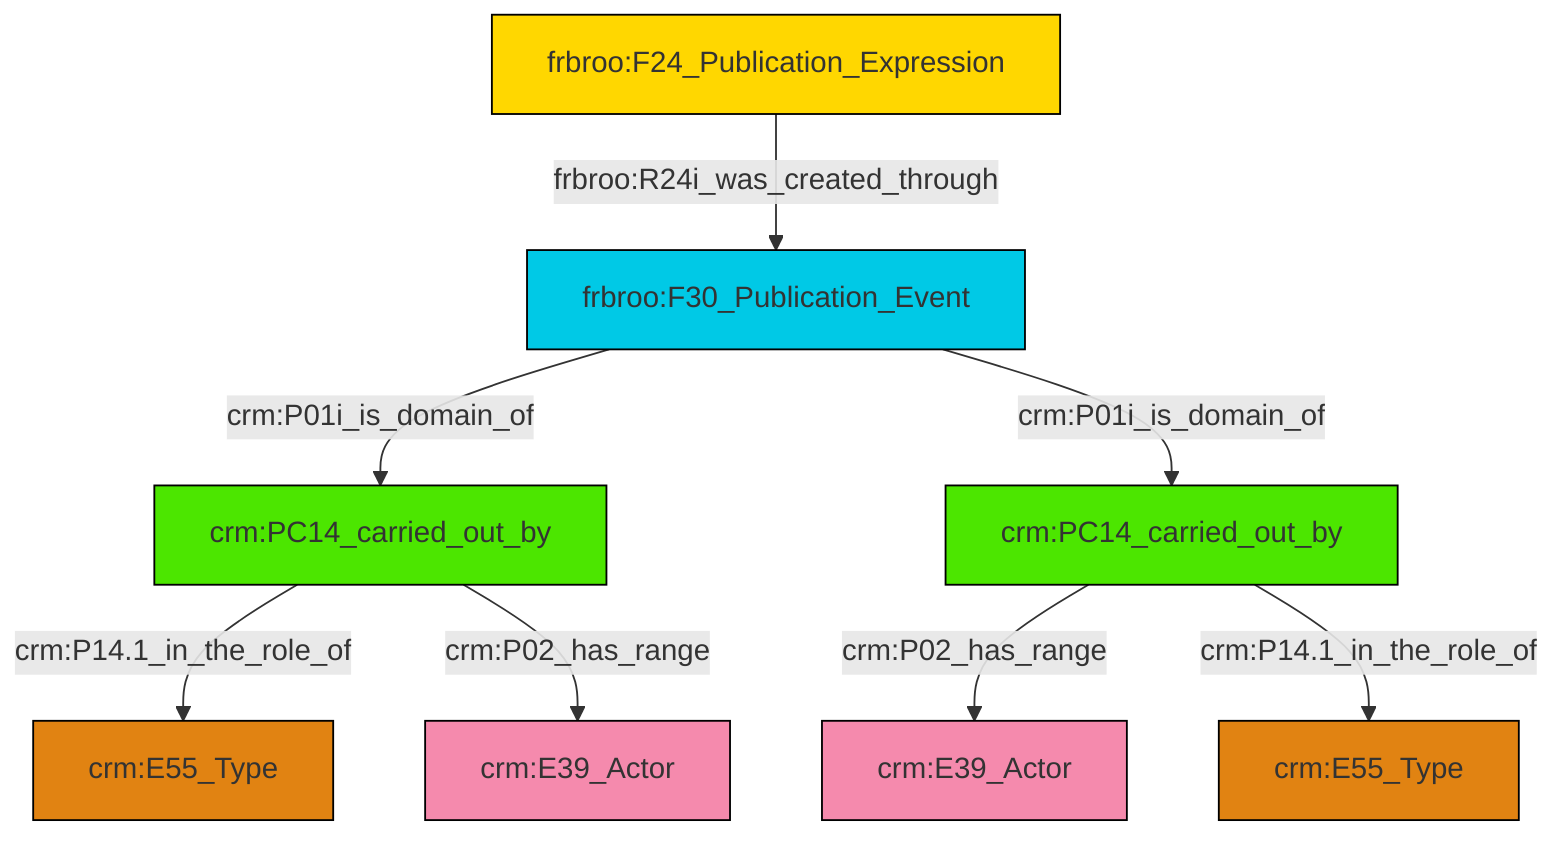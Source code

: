 graph TD
classDef Literal fill:#f2f2f2,stroke:#000000;
classDef CRM_Entity fill:#FFFFFF,stroke:#000000;
classDef Temporal_Entity fill:#00C9E6, stroke:#000000;
classDef Type fill:#E18312, stroke:#000000;
classDef Time-Span fill:#2C9C91, stroke:#000000;
classDef Appellation fill:#FFEB7F, stroke:#000000;
classDef Place fill:#008836, stroke:#000000;
classDef Persistent_Item fill:#B266B2, stroke:#000000;
classDef Conceptual_Object fill:#FFD700, stroke:#000000;
classDef Physical_Thing fill:#D2B48C, stroke:#000000;
classDef Actor fill:#f58aad, stroke:#000000;
classDef PC_Classes fill:#4ce600, stroke:#000000;
classDef Multi fill:#cccccc,stroke:#000000;

0["crm:PC14_carried_out_by"]:::PC_Classes -->|crm:P02_has_range| 1["crm:E39_Actor"]:::Actor
4["frbroo:F30_Publication_Event"]:::Temporal_Entity -->|crm:P01i_is_domain_of| 2["crm:PC14_carried_out_by"]:::PC_Classes
0["crm:PC14_carried_out_by"]:::PC_Classes -->|crm:P14.1_in_the_role_of| 7["crm:E55_Type"]:::Type
4["frbroo:F30_Publication_Event"]:::Temporal_Entity -->|crm:P01i_is_domain_of| 0["crm:PC14_carried_out_by"]:::PC_Classes
9["frbroo:F24_Publication_Expression"]:::Conceptual_Object -->|frbroo:R24i_was_created_through| 4["frbroo:F30_Publication_Event"]:::Temporal_Entity
2["crm:PC14_carried_out_by"]:::PC_Classes -->|crm:P14.1_in_the_role_of| 13["crm:E55_Type"]:::Type
2["crm:PC14_carried_out_by"]:::PC_Classes -->|crm:P02_has_range| 11["crm:E39_Actor"]:::Actor